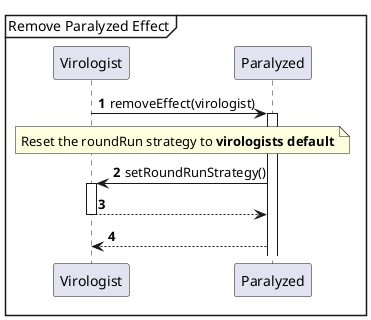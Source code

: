 @startuml
'https://plantuml.com/sequence-diagram

autonumber

mainframe Remove Paralyzed Effect

Virologist -> Paralyzed++ : removeEffect(virologist)

note over Virologist, Paralyzed
Reset the roundRun strategy to **virologists default**
end note

Paralyzed -> Virologist++: setRoundRunStrategy()
Virologist --> Paralyzed--

Paralyzed --> Virologist

@enduml